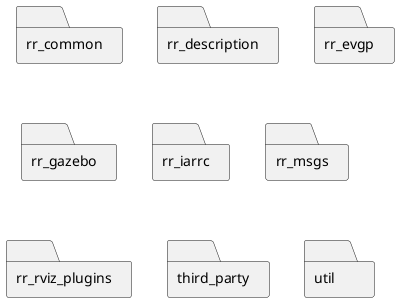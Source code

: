 @startuml
folder rr_common
folder rr_description
folder rr_evgp
folder rr_gazebo
folder rr_iarrc
folder rr_msgs
folder rr_rviz_plugins
folder third_party
folder util
@enduml